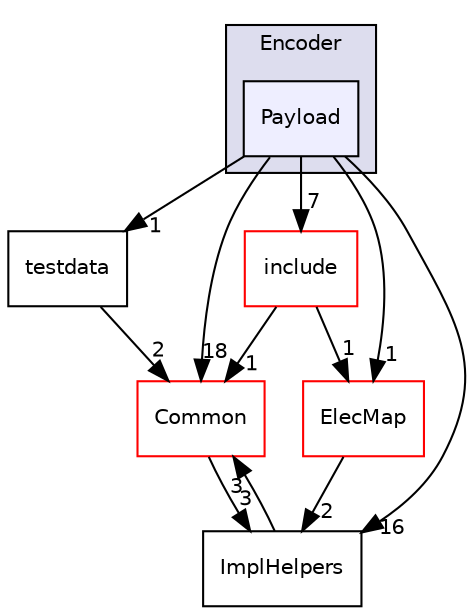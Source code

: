 digraph "/home/travis/build/AliceO2Group/AliceO2/Detectors/MUON/MCH/Raw/Encoder/Payload" {
  bgcolor=transparent;
  compound=true
  node [ fontsize="10", fontname="Helvetica"];
  edge [ labelfontsize="10", labelfontname="Helvetica"];
  subgraph clusterdir_934398cf98861ce15dff28db7cb4f35f {
    graph [ bgcolor="#ddddee", pencolor="black", label="Encoder" fontname="Helvetica", fontsize="10", URL="dir_934398cf98861ce15dff28db7cb4f35f.html"]
  dir_2ef0ee86fbed2ceff25db7389dceac19 [shape=box, label="Payload", style="filled", fillcolor="#eeeeff", pencolor="black", URL="dir_2ef0ee86fbed2ceff25db7389dceac19.html"];
  }
  dir_73a2990d2d1f2bd930bc27bf45f6b0c9 [shape=box label="testdata" URL="dir_73a2990d2d1f2bd930bc27bf45f6b0c9.html"];
  dir_0cfbacb297625179725e3de4f30c0e94 [shape=box label="ElecMap" color="red" URL="dir_0cfbacb297625179725e3de4f30c0e94.html"];
  dir_55964488a5749f1fcba45aaf4e122cee [shape=box label="Common" color="red" URL="dir_55964488a5749f1fcba45aaf4e122cee.html"];
  dir_cfadcf1c28477e06298c128044978e91 [shape=box label="ImplHelpers" URL="dir_cfadcf1c28477e06298c128044978e91.html"];
  dir_5e12286f11eb977da30d302c93dbd5d0 [shape=box label="include" color="red" URL="dir_5e12286f11eb977da30d302c93dbd5d0.html"];
  dir_0cfbacb297625179725e3de4f30c0e94->dir_cfadcf1c28477e06298c128044978e91 [headlabel="2", labeldistance=1.5 headhref="dir_000407_000535.html"];
  dir_73a2990d2d1f2bd930bc27bf45f6b0c9->dir_55964488a5749f1fcba45aaf4e122cee [headlabel="2", labeldistance=1.5 headhref="dir_000536_000518.html"];
  dir_55964488a5749f1fcba45aaf4e122cee->dir_cfadcf1c28477e06298c128044978e91 [headlabel="3", labeldistance=1.5 headhref="dir_000518_000535.html"];
  dir_cfadcf1c28477e06298c128044978e91->dir_55964488a5749f1fcba45aaf4e122cee [headlabel="3", labeldistance=1.5 headhref="dir_000535_000518.html"];
  dir_5e12286f11eb977da30d302c93dbd5d0->dir_0cfbacb297625179725e3de4f30c0e94 [headlabel="1", labeldistance=1.5 headhref="dir_000528_000407.html"];
  dir_5e12286f11eb977da30d302c93dbd5d0->dir_55964488a5749f1fcba45aaf4e122cee [headlabel="1", labeldistance=1.5 headhref="dir_000528_000518.html"];
  dir_2ef0ee86fbed2ceff25db7389dceac19->dir_73a2990d2d1f2bd930bc27bf45f6b0c9 [headlabel="1", labeldistance=1.5 headhref="dir_000534_000536.html"];
  dir_2ef0ee86fbed2ceff25db7389dceac19->dir_0cfbacb297625179725e3de4f30c0e94 [headlabel="1", labeldistance=1.5 headhref="dir_000534_000407.html"];
  dir_2ef0ee86fbed2ceff25db7389dceac19->dir_55964488a5749f1fcba45aaf4e122cee [headlabel="18", labeldistance=1.5 headhref="dir_000534_000518.html"];
  dir_2ef0ee86fbed2ceff25db7389dceac19->dir_cfadcf1c28477e06298c128044978e91 [headlabel="16", labeldistance=1.5 headhref="dir_000534_000535.html"];
  dir_2ef0ee86fbed2ceff25db7389dceac19->dir_5e12286f11eb977da30d302c93dbd5d0 [headlabel="7", labeldistance=1.5 headhref="dir_000534_000528.html"];
}
